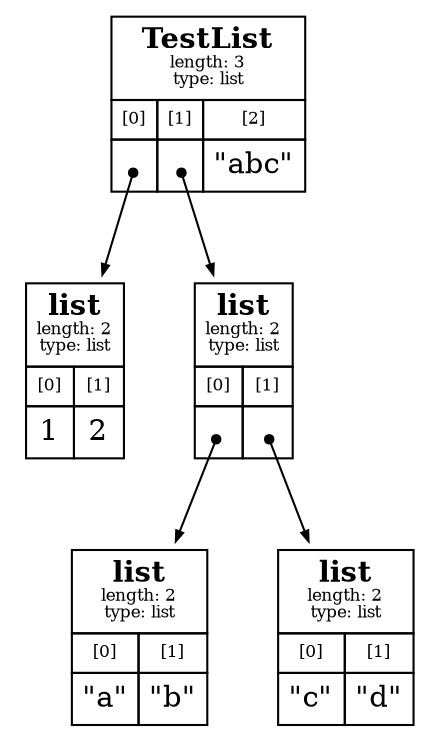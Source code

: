digraph list_graph {
	graph [dpi=300]
	node [shape=none]
	edge [arrowsize=0.5 arrowtail=dot dir=both tailclip=false]
	node0 [label=<
<TABLE ALIGN="CENTER"
       BORDER="0"
       CELLBORDER="1"
       CELLSPACING="0"
       CELLPADDING="4">
<TR>
<TD COLSPAN="3">
<B>TestList</B><BR/>
<FONT POINT-SIZE="8">length: 3<BR/>type: list</FONT>
</TD>
    </TR>
    <TR>
<TD><FONT POINT-SIZE="8">[0]</FONT></TD>
<TD><FONT POINT-SIZE="8">[1]</FONT></TD>
<TD><FONT POINT-SIZE="8">[2]</FONT></TD>
    </TR>
    <TR>
<TD PORT="0"> </TD>
<TD PORT="1"> </TD>
<TD PORT="2">"abc"</TD>
    </TR>
</TABLE>
>]
	node0:0:c -> node1
	node0:1:c -> node2
	node1 [label=<
<TABLE ALIGN="CENTER"
       BORDER="0"
       CELLBORDER="1"
       CELLSPACING="0"
       CELLPADDING="4">
<TR>
<TD COLSPAN="2">
<B>list</B><BR/>
<FONT POINT-SIZE="8">length: 2<BR/>type: list</FONT>
</TD>
    </TR>
    <TR>
<TD><FONT POINT-SIZE="8">[0]</FONT></TD>
<TD><FONT POINT-SIZE="8">[1]</FONT></TD>
    </TR>
    <TR>
<TD PORT="0">1</TD>
<TD PORT="1">2</TD>
    </TR>
</TABLE>
>]
	node2 [label=<
<TABLE ALIGN="CENTER"
       BORDER="0"
       CELLBORDER="1"
       CELLSPACING="0"
       CELLPADDING="4">
<TR>
<TD COLSPAN="2">
<B>list</B><BR/>
<FONT POINT-SIZE="8">length: 2<BR/>type: list</FONT>
</TD>
    </TR>
    <TR>
<TD><FONT POINT-SIZE="8">[0]</FONT></TD>
<TD><FONT POINT-SIZE="8">[1]</FONT></TD>
    </TR>
    <TR>
<TD PORT="0"> </TD>
<TD PORT="1"> </TD>
    </TR>
</TABLE>
>]
	node2:0:c -> node3
	node2:1:c -> node4
	node3 [label=<
<TABLE ALIGN="CENTER"
       BORDER="0"
       CELLBORDER="1"
       CELLSPACING="0"
       CELLPADDING="4">
<TR>
<TD COLSPAN="2">
<B>list</B><BR/>
<FONT POINT-SIZE="8">length: 2<BR/>type: list</FONT>
</TD>
    </TR>
    <TR>
<TD><FONT POINT-SIZE="8">[0]</FONT></TD>
<TD><FONT POINT-SIZE="8">[1]</FONT></TD>
    </TR>
    <TR>
<TD PORT="0">"a"</TD>
<TD PORT="1">"b"</TD>
    </TR>
</TABLE>
>]
	node4 [label=<
<TABLE ALIGN="CENTER"
       BORDER="0"
       CELLBORDER="1"
       CELLSPACING="0"
       CELLPADDING="4">
<TR>
<TD COLSPAN="2">
<B>list</B><BR/>
<FONT POINT-SIZE="8">length: 2<BR/>type: list</FONT>
</TD>
    </TR>
    <TR>
<TD><FONT POINT-SIZE="8">[0]</FONT></TD>
<TD><FONT POINT-SIZE="8">[1]</FONT></TD>
    </TR>
    <TR>
<TD PORT="0">"c"</TD>
<TD PORT="1">"d"</TD>
    </TR>
</TABLE>
>]
}
